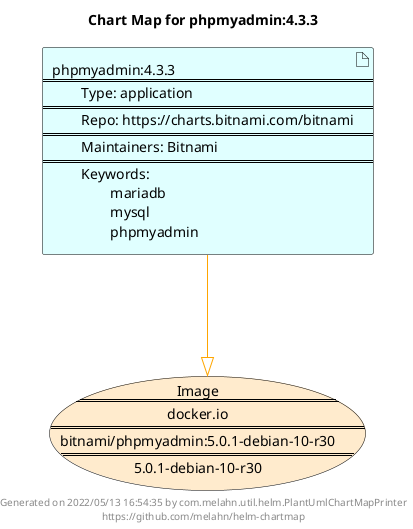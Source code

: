 @startuml
skinparam linetype ortho
skinparam backgroundColor white
skinparam usecaseBorderColor black
skinparam usecaseArrowColor LightSlateGray
skinparam artifactBorderColor black
skinparam artifactArrowColor LightSlateGray

title Chart Map for phpmyadmin:4.3.3

'There is one referenced Helm Chart
artifact "phpmyadmin:4.3.3\n====\n\tType: application\n====\n\tRepo: https://charts.bitnami.com/bitnami\n====\n\tMaintainers: Bitnami\n====\n\tKeywords: \n\t\tmariadb\n\t\tmysql\n\t\tphpmyadmin" as phpmyadmin_4_3_3 #LightCyan

'There is one referenced Docker Image
usecase "Image\n====\ndocker.io\n====\nbitnami/phpmyadmin:5.0.1-debian-10-r30\n====\n5.0.1-debian-10-r30" as docker_io_bitnami_phpmyadmin_5_0_1_debian_10_r30 #BlanchedAlmond

'Chart Dependencies
phpmyadmin_4_3_3--[#orange]-|>docker_io_bitnami_phpmyadmin_5_0_1_debian_10_r30

center footer Generated on 2022/05/13 16:54:35 by com.melahn.util.helm.PlantUmlChartMapPrinter\nhttps://github.com/melahn/helm-chartmap
@enduml
